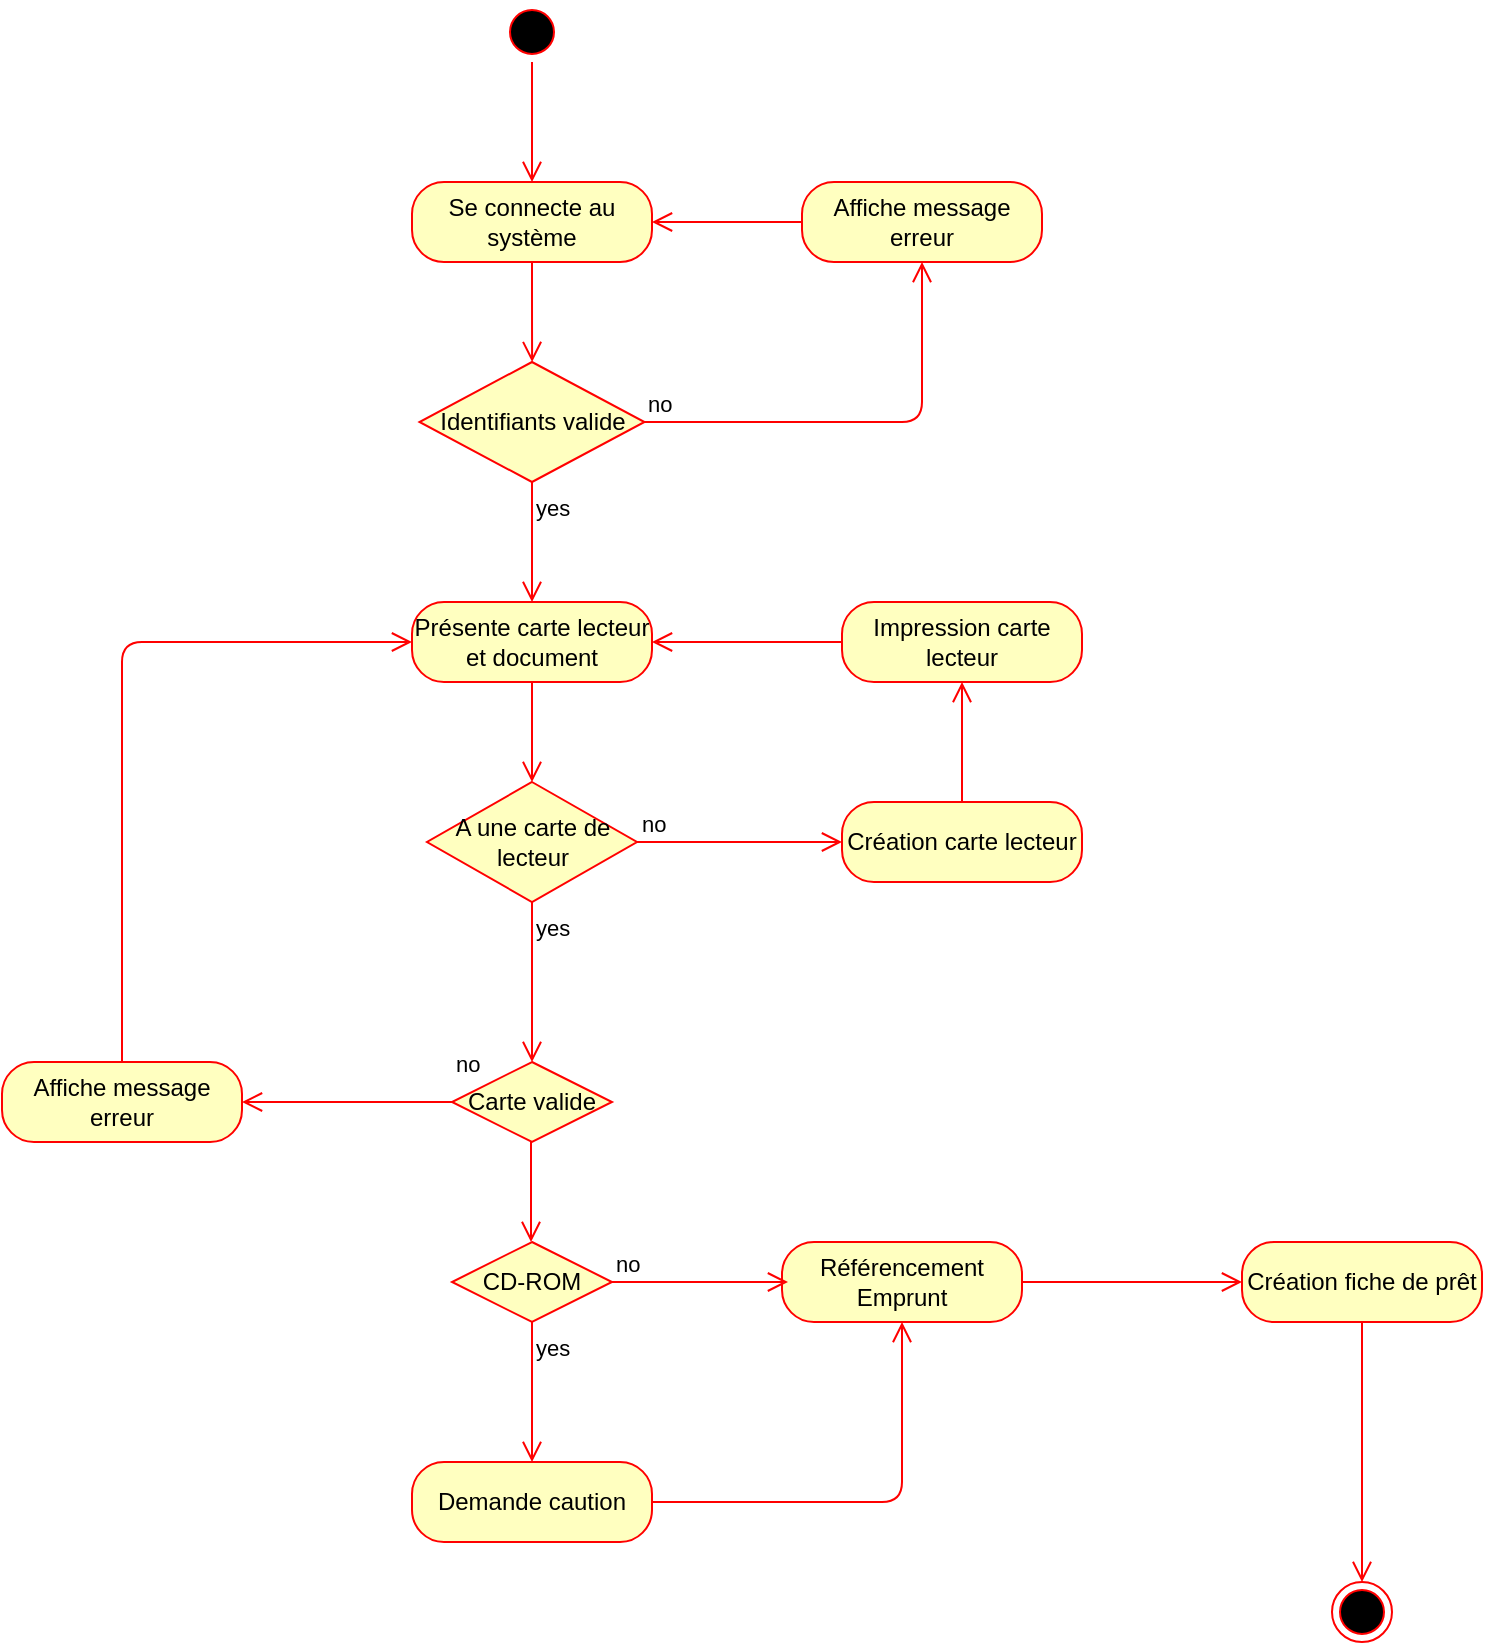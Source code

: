 <mxfile version="13.7.9" type="device"><diagram id="eWtB_JQ4mzyV2CRRM0PJ" name="Page-1"><mxGraphModel dx="1086" dy="806" grid="1" gridSize="10" guides="1" tooltips="1" connect="1" arrows="1" fold="1" page="1" pageScale="1" pageWidth="1169" pageHeight="1654" math="0" shadow="0"><root><mxCell id="0"/><mxCell id="1" parent="0"/><mxCell id="bCy0upDE4fuuKfKkGNoO-1" value="" style="ellipse;html=1;shape=startState;fillColor=#000000;strokeColor=#ff0000;" parent="1" vertex="1"><mxGeometry x="610" y="240" width="30" height="30" as="geometry"/></mxCell><mxCell id="bCy0upDE4fuuKfKkGNoO-2" value="" style="edgeStyle=orthogonalEdgeStyle;html=1;verticalAlign=bottom;endArrow=open;endSize=8;strokeColor=#ff0000;" parent="1" source="bCy0upDE4fuuKfKkGNoO-1" edge="1"><mxGeometry relative="1" as="geometry"><mxPoint x="625" y="330" as="targetPoint"/></mxGeometry></mxCell><mxCell id="bCy0upDE4fuuKfKkGNoO-3" value="Se connecte au système" style="rounded=1;whiteSpace=wrap;html=1;arcSize=40;fontColor=#000000;fillColor=#ffffc0;strokeColor=#ff0000;" parent="1" vertex="1"><mxGeometry x="565" y="330" width="120" height="40" as="geometry"/></mxCell><mxCell id="bCy0upDE4fuuKfKkGNoO-4" value="" style="edgeStyle=orthogonalEdgeStyle;html=1;verticalAlign=bottom;endArrow=open;endSize=8;strokeColor=#ff0000;" parent="1" source="bCy0upDE4fuuKfKkGNoO-3" target="bCy0upDE4fuuKfKkGNoO-5" edge="1"><mxGeometry relative="1" as="geometry"><mxPoint x="625" y="430" as="targetPoint"/></mxGeometry></mxCell><mxCell id="bCy0upDE4fuuKfKkGNoO-5" value="Identifiants valide" style="rhombus;whiteSpace=wrap;html=1;fillColor=#ffffc0;strokeColor=#ff0000;" parent="1" vertex="1"><mxGeometry x="568.75" y="420" width="112.5" height="60" as="geometry"/></mxCell><mxCell id="bCy0upDE4fuuKfKkGNoO-6" value="no" style="edgeStyle=orthogonalEdgeStyle;html=1;align=left;verticalAlign=bottom;endArrow=open;endSize=8;strokeColor=#ff0000;" parent="1" source="bCy0upDE4fuuKfKkGNoO-5" target="bCy0upDE4fuuKfKkGNoO-13" edge="1"><mxGeometry x="-1" relative="1" as="geometry"><mxPoint x="790" y="450" as="targetPoint"/><Array as="points"><mxPoint x="820" y="450"/></Array></mxGeometry></mxCell><mxCell id="bCy0upDE4fuuKfKkGNoO-7" value="yes" style="edgeStyle=orthogonalEdgeStyle;html=1;align=left;verticalAlign=top;endArrow=open;endSize=8;strokeColor=#ff0000;" parent="1" source="bCy0upDE4fuuKfKkGNoO-5" edge="1"><mxGeometry x="-1" relative="1" as="geometry"><mxPoint x="625" y="540" as="targetPoint"/><Array as="points"><mxPoint x="625" y="540"/></Array></mxGeometry></mxCell><mxCell id="bCy0upDE4fuuKfKkGNoO-8" value="Présente carte lecteur et document" style="rounded=1;whiteSpace=wrap;html=1;arcSize=40;fontColor=#000000;fillColor=#ffffc0;strokeColor=#ff0000;" parent="1" vertex="1"><mxGeometry x="565" y="540" width="120" height="40" as="geometry"/></mxCell><mxCell id="bCy0upDE4fuuKfKkGNoO-9" value="" style="edgeStyle=orthogonalEdgeStyle;html=1;verticalAlign=bottom;endArrow=open;endSize=8;strokeColor=#ff0000;entryX=0.5;entryY=0;entryDx=0;entryDy=0;" parent="1" source="bCy0upDE4fuuKfKkGNoO-8" target="bCy0upDE4fuuKfKkGNoO-10" edge="1"><mxGeometry relative="1" as="geometry"><mxPoint x="625" y="640" as="targetPoint"/></mxGeometry></mxCell><mxCell id="bCy0upDE4fuuKfKkGNoO-10" value="A une carte de lecteur" style="rhombus;whiteSpace=wrap;html=1;fillColor=#ffffc0;strokeColor=#ff0000;" parent="1" vertex="1"><mxGeometry x="572.5" y="630" width="105" height="60" as="geometry"/></mxCell><mxCell id="bCy0upDE4fuuKfKkGNoO-11" value="no" style="edgeStyle=orthogonalEdgeStyle;html=1;align=left;verticalAlign=bottom;endArrow=open;endSize=8;strokeColor=#ff0000;" parent="1" source="bCy0upDE4fuuKfKkGNoO-10" edge="1"><mxGeometry x="-1" relative="1" as="geometry"><mxPoint x="780" y="660" as="targetPoint"/></mxGeometry></mxCell><mxCell id="bCy0upDE4fuuKfKkGNoO-12" value="yes" style="edgeStyle=orthogonalEdgeStyle;html=1;align=left;verticalAlign=top;endArrow=open;endSize=8;strokeColor=#ff0000;entryX=0.5;entryY=0;entryDx=0;entryDy=0;" parent="1" source="bCy0upDE4fuuKfKkGNoO-10" target="bCy0upDE4fuuKfKkGNoO-19" edge="1"><mxGeometry x="-1" relative="1" as="geometry"><mxPoint x="625" y="750" as="targetPoint"/></mxGeometry></mxCell><mxCell id="bCy0upDE4fuuKfKkGNoO-13" value="Affiche message erreur" style="rounded=1;whiteSpace=wrap;html=1;arcSize=40;fontColor=#000000;fillColor=#ffffc0;strokeColor=#ff0000;" parent="1" vertex="1"><mxGeometry x="760" y="330" width="120" height="40" as="geometry"/></mxCell><mxCell id="bCy0upDE4fuuKfKkGNoO-14" value="" style="edgeStyle=orthogonalEdgeStyle;html=1;verticalAlign=bottom;endArrow=open;endSize=8;strokeColor=#ff0000;entryX=1;entryY=0.5;entryDx=0;entryDy=0;" parent="1" source="bCy0upDE4fuuKfKkGNoO-13" target="bCy0upDE4fuuKfKkGNoO-3" edge="1"><mxGeometry relative="1" as="geometry"><mxPoint x="840" y="470" as="targetPoint"/></mxGeometry></mxCell><mxCell id="bCy0upDE4fuuKfKkGNoO-15" value="Création carte lecteur" style="rounded=1;whiteSpace=wrap;html=1;arcSize=40;fontColor=#000000;fillColor=#ffffc0;strokeColor=#ff0000;" parent="1" vertex="1"><mxGeometry x="780" y="640" width="120" height="40" as="geometry"/></mxCell><mxCell id="bCy0upDE4fuuKfKkGNoO-16" value="Impression carte lecteur" style="rounded=1;whiteSpace=wrap;html=1;arcSize=40;fontColor=#000000;fillColor=#ffffc0;strokeColor=#ff0000;" parent="1" vertex="1"><mxGeometry x="780" y="540" width="120" height="40" as="geometry"/></mxCell><mxCell id="bCy0upDE4fuuKfKkGNoO-17" value="" style="edgeStyle=orthogonalEdgeStyle;html=1;align=left;verticalAlign=bottom;endArrow=open;endSize=8;strokeColor=#ff0000;" parent="1" source="bCy0upDE4fuuKfKkGNoO-15" target="bCy0upDE4fuuKfKkGNoO-16" edge="1"><mxGeometry x="-1" relative="1" as="geometry"><mxPoint x="882.5" y="610" as="targetPoint"/><mxPoint x="780" y="610" as="sourcePoint"/></mxGeometry></mxCell><mxCell id="bCy0upDE4fuuKfKkGNoO-18" value="" style="edgeStyle=orthogonalEdgeStyle;html=1;align=left;verticalAlign=bottom;endArrow=open;endSize=8;strokeColor=#ff0000;entryX=1;entryY=0.5;entryDx=0;entryDy=0;exitX=0;exitY=0.5;exitDx=0;exitDy=0;" parent="1" source="bCy0upDE4fuuKfKkGNoO-16" target="bCy0upDE4fuuKfKkGNoO-8" edge="1"><mxGeometry x="-1" y="-57" relative="1" as="geometry"><mxPoint x="790" y="670" as="targetPoint"/><mxPoint x="687.5" y="670" as="sourcePoint"/><mxPoint x="40" y="17" as="offset"/></mxGeometry></mxCell><mxCell id="bCy0upDE4fuuKfKkGNoO-19" value="Carte valide" style="rhombus;whiteSpace=wrap;html=1;fillColor=#ffffc0;strokeColor=#ff0000;" parent="1" vertex="1"><mxGeometry x="585" y="770" width="80" height="40" as="geometry"/></mxCell><mxCell id="bCy0upDE4fuuKfKkGNoO-21" value="no" style="edgeStyle=orthogonalEdgeStyle;html=1;align=left;verticalAlign=bottom;endArrow=open;endSize=8;strokeColor=#ff0000;exitX=0;exitY=0.5;exitDx=0;exitDy=0;entryX=1;entryY=0.5;entryDx=0;entryDy=0;" parent="1" source="bCy0upDE4fuuKfKkGNoO-19" target="bCy0upDE4fuuKfKkGNoO-22" edge="1"><mxGeometry x="-1" y="-10" relative="1" as="geometry"><mxPoint x="500" y="780" as="targetPoint"/><mxPoint x="665" y="790" as="sourcePoint"/><mxPoint as="offset"/></mxGeometry></mxCell><mxCell id="bCy0upDE4fuuKfKkGNoO-22" value="Affiche message erreur" style="rounded=1;whiteSpace=wrap;html=1;arcSize=40;fontColor=#000000;fillColor=#ffffc0;strokeColor=#ff0000;" parent="1" vertex="1"><mxGeometry x="360" y="770" width="120" height="40" as="geometry"/></mxCell><mxCell id="bCy0upDE4fuuKfKkGNoO-23" value="" style="edgeStyle=orthogonalEdgeStyle;html=1;align=left;verticalAlign=bottom;endArrow=open;endSize=8;strokeColor=#ff0000;exitX=0.5;exitY=0;exitDx=0;exitDy=0;entryX=0;entryY=0.5;entryDx=0;entryDy=0;" parent="1" source="bCy0upDE4fuuKfKkGNoO-22" target="bCy0upDE4fuuKfKkGNoO-8" edge="1"><mxGeometry x="-1" relative="1" as="geometry"><mxPoint x="459" y="610" as="targetPoint"/><mxPoint x="320.25" y="690" as="sourcePoint"/><Array as="points"><mxPoint x="420" y="560"/></Array></mxGeometry></mxCell><mxCell id="bCy0upDE4fuuKfKkGNoO-24" value="Référencement Emprunt" style="rounded=1;whiteSpace=wrap;html=1;arcSize=40;fontColor=#000000;fillColor=#ffffc0;strokeColor=#ff0000;" parent="1" vertex="1"><mxGeometry x="750" y="860" width="120" height="40" as="geometry"/></mxCell><mxCell id="bCy0upDE4fuuKfKkGNoO-25" value="" style="edgeStyle=orthogonalEdgeStyle;html=1;verticalAlign=bottom;endArrow=open;endSize=8;strokeColor=#ff0000;entryX=0;entryY=0.5;entryDx=0;entryDy=0;" parent="1" source="bCy0upDE4fuuKfKkGNoO-24" target="bCy0upDE4fuuKfKkGNoO-26" edge="1"><mxGeometry relative="1" as="geometry"><mxPoint x="894" y="950" as="targetPoint"/><Array as="points"><mxPoint x="910" y="880"/><mxPoint x="910" y="880"/></Array></mxGeometry></mxCell><mxCell id="bCy0upDE4fuuKfKkGNoO-26" value="Création fiche de prêt" style="rounded=1;whiteSpace=wrap;html=1;arcSize=40;fontColor=#000000;fillColor=#ffffc0;strokeColor=#ff0000;" parent="1" vertex="1"><mxGeometry x="980" y="860" width="120" height="40" as="geometry"/></mxCell><mxCell id="bCy0upDE4fuuKfKkGNoO-32" value="CD-ROM" style="rhombus;whiteSpace=wrap;html=1;fillColor=#ffffc0;strokeColor=#ff0000;" parent="1" vertex="1"><mxGeometry x="585" y="860" width="80" height="40" as="geometry"/></mxCell><mxCell id="bCy0upDE4fuuKfKkGNoO-33" value="no" style="edgeStyle=orthogonalEdgeStyle;html=1;align=left;verticalAlign=bottom;endArrow=open;endSize=8;strokeColor=#ff0000;" parent="1" source="bCy0upDE4fuuKfKkGNoO-32" edge="1"><mxGeometry x="-1" relative="1" as="geometry"><mxPoint x="753" y="880" as="targetPoint"/></mxGeometry></mxCell><mxCell id="bCy0upDE4fuuKfKkGNoO-34" value="yes" style="edgeStyle=orthogonalEdgeStyle;html=1;align=left;verticalAlign=top;endArrow=open;endSize=8;strokeColor=#ff0000;" parent="1" source="bCy0upDE4fuuKfKkGNoO-32" edge="1"><mxGeometry x="-1" relative="1" as="geometry"><mxPoint x="625" y="970" as="targetPoint"/><Array as="points"><mxPoint x="625" y="960"/></Array></mxGeometry></mxCell><mxCell id="bCy0upDE4fuuKfKkGNoO-36" value="" style="edgeStyle=orthogonalEdgeStyle;html=1;verticalAlign=bottom;endArrow=open;endSize=8;strokeColor=#ff0000;" parent="1" edge="1"><mxGeometry relative="1" as="geometry"><mxPoint x="624.5" y="860" as="targetPoint"/><mxPoint x="624.5" y="810" as="sourcePoint"/><Array as="points"><mxPoint x="624.5" y="850"/><mxPoint x="624.5" y="850"/></Array></mxGeometry></mxCell><mxCell id="bCy0upDE4fuuKfKkGNoO-28" value="" style="ellipse;html=1;shape=endState;fillColor=#000000;strokeColor=#ff0000;" parent="1" vertex="1"><mxGeometry x="1025" y="1030" width="30" height="30" as="geometry"/></mxCell><mxCell id="bCy0upDE4fuuKfKkGNoO-37" value="" style="edgeStyle=orthogonalEdgeStyle;html=1;verticalAlign=bottom;endArrow=open;endSize=8;strokeColor=#ff0000;" parent="1" source="bCy0upDE4fuuKfKkGNoO-26" target="bCy0upDE4fuuKfKkGNoO-28" edge="1"><mxGeometry relative="1" as="geometry"><mxPoint x="898" y="1050" as="targetPoint"/><Array as="points"><mxPoint x="1050" y="1045"/></Array><mxPoint x="1040" y="900" as="sourcePoint"/></mxGeometry></mxCell><mxCell id="bCy0upDE4fuuKfKkGNoO-40" value="Demande caution" style="rounded=1;whiteSpace=wrap;html=1;arcSize=40;fontColor=#000000;fillColor=#ffffc0;strokeColor=#ff0000;" parent="1" vertex="1"><mxGeometry x="565" y="970" width="120" height="40" as="geometry"/></mxCell><mxCell id="bCy0upDE4fuuKfKkGNoO-41" value="" style="edgeStyle=orthogonalEdgeStyle;html=1;verticalAlign=bottom;endArrow=open;endSize=8;strokeColor=#ff0000;entryX=0.5;entryY=1;entryDx=0;entryDy=0;" parent="1" source="bCy0upDE4fuuKfKkGNoO-40" target="bCy0upDE4fuuKfKkGNoO-24" edge="1"><mxGeometry relative="1" as="geometry"><mxPoint x="625" y="1070" as="targetPoint"/></mxGeometry></mxCell></root></mxGraphModel></diagram></mxfile>